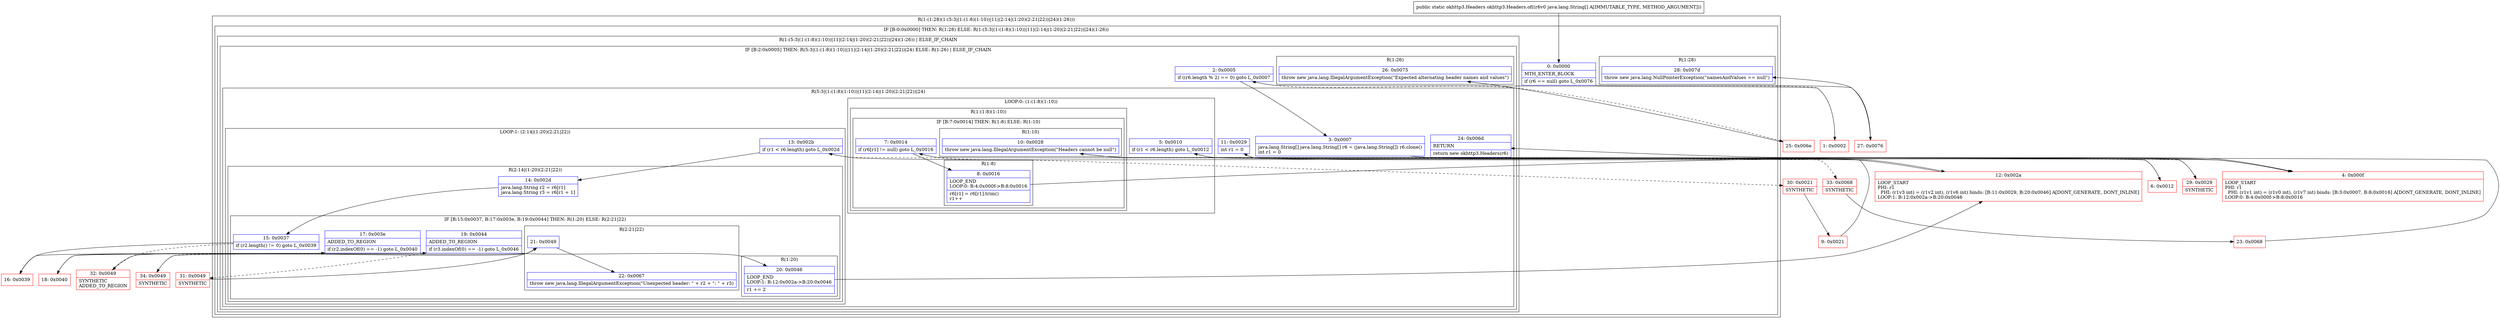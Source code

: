 digraph "CFG forokhttp3.Headers.of([Ljava\/lang\/String;)Lokhttp3\/Headers;" {
subgraph cluster_Region_1952922914 {
label = "R(1:(1:28)(1:(5:3|(1:(1:8)(1:10))|11|(2:14|(1:20)(2:21|22))|24)(1:26)))";
node [shape=record,color=blue];
subgraph cluster_IfRegion_1346886773 {
label = "IF [B:0:0x0000] THEN: R(1:28) ELSE: R(1:(5:3|(1:(1:8)(1:10))|11|(2:14|(1:20)(2:21|22))|24)(1:26))";
node [shape=record,color=blue];
Node_0 [shape=record,label="{0\:\ 0x0000|MTH_ENTER_BLOCK\l|if (r6 == null) goto L_0x0076\l}"];
subgraph cluster_Region_1389257451 {
label = "R(1:28)";
node [shape=record,color=blue];
Node_28 [shape=record,label="{28\:\ 0x007d|throw new java.lang.NullPointerException(\"namesAndValues == null\")\l}"];
}
subgraph cluster_Region_1968603277 {
label = "R(1:(5:3|(1:(1:8)(1:10))|11|(2:14|(1:20)(2:21|22))|24)(1:26)) | ELSE_IF_CHAIN\l";
node [shape=record,color=blue];
subgraph cluster_IfRegion_940916008 {
label = "IF [B:2:0x0005] THEN: R(5:3|(1:(1:8)(1:10))|11|(2:14|(1:20)(2:21|22))|24) ELSE: R(1:26) | ELSE_IF_CHAIN\l";
node [shape=record,color=blue];
Node_2 [shape=record,label="{2\:\ 0x0005|if ((r6.length % 2) == 0) goto L_0x0007\l}"];
subgraph cluster_Region_1956986982 {
label = "R(5:3|(1:(1:8)(1:10))|11|(2:14|(1:20)(2:21|22))|24)";
node [shape=record,color=blue];
Node_3 [shape=record,label="{3\:\ 0x0007|java.lang.String[] java.lang.String[] r6 = (java.lang.String[]) r6.clone()\lint r1 = 0\l}"];
subgraph cluster_LoopRegion_1292631839 {
label = "LOOP:0: (1:(1:8)(1:10))";
node [shape=record,color=blue];
Node_5 [shape=record,label="{5\:\ 0x0010|if (r1 \< r6.length) goto L_0x0012\l}"];
subgraph cluster_Region_1449126443 {
label = "R(1:(1:8)(1:10))";
node [shape=record,color=blue];
subgraph cluster_IfRegion_543096186 {
label = "IF [B:7:0x0014] THEN: R(1:8) ELSE: R(1:10)";
node [shape=record,color=blue];
Node_7 [shape=record,label="{7\:\ 0x0014|if (r6[r1] != null) goto L_0x0016\l}"];
subgraph cluster_Region_1572782488 {
label = "R(1:8)";
node [shape=record,color=blue];
Node_8 [shape=record,label="{8\:\ 0x0016|LOOP_END\lLOOP:0: B:4:0x000f\-\>B:8:0x0016\l|r6[r1] = r6[r1].trim()\lr1++\l}"];
}
subgraph cluster_Region_2007438129 {
label = "R(1:10)";
node [shape=record,color=blue];
Node_10 [shape=record,label="{10\:\ 0x0028|throw new java.lang.IllegalArgumentException(\"Headers cannot be null\")\l}"];
}
}
}
}
Node_11 [shape=record,label="{11\:\ 0x0029|int r1 = 0\l}"];
subgraph cluster_LoopRegion_54926393 {
label = "LOOP:1: (2:14|(1:20)(2:21|22))";
node [shape=record,color=blue];
Node_13 [shape=record,label="{13\:\ 0x002b|if (r1 \< r6.length) goto L_0x002d\l}"];
subgraph cluster_Region_287828041 {
label = "R(2:14|(1:20)(2:21|22))";
node [shape=record,color=blue];
Node_14 [shape=record,label="{14\:\ 0x002d|java.lang.String r2 = r6[r1]\ljava.lang.String r3 = r6[r1 + 1]\l}"];
subgraph cluster_IfRegion_1834801515 {
label = "IF [B:15:0x0037, B:17:0x003e, B:19:0x0044] THEN: R(1:20) ELSE: R(2:21|22)";
node [shape=record,color=blue];
Node_15 [shape=record,label="{15\:\ 0x0037|if (r2.length() != 0) goto L_0x0039\l}"];
Node_17 [shape=record,label="{17\:\ 0x003e|ADDED_TO_REGION\l|if (r2.indexOf(0) == \-1) goto L_0x0040\l}"];
Node_19 [shape=record,label="{19\:\ 0x0044|ADDED_TO_REGION\l|if (r3.indexOf(0) == \-1) goto L_0x0046\l}"];
subgraph cluster_Region_1178952250 {
label = "R(1:20)";
node [shape=record,color=blue];
Node_20 [shape=record,label="{20\:\ 0x0046|LOOP_END\lLOOP:1: B:12:0x002a\-\>B:20:0x0046\l|r1 += 2\l}"];
}
subgraph cluster_Region_1590212397 {
label = "R(2:21|22)";
node [shape=record,color=blue];
Node_21 [shape=record,label="{21\:\ 0x0049}"];
Node_22 [shape=record,label="{22\:\ 0x0067|throw new java.lang.IllegalArgumentException(\"Unexpected header: \" + r2 + \": \" + r3)\l}"];
}
}
}
}
Node_24 [shape=record,label="{24\:\ 0x006d|RETURN\l|return new okhttp3.Headers(r6)\l}"];
}
subgraph cluster_Region_917813152 {
label = "R(1:26)";
node [shape=record,color=blue];
Node_26 [shape=record,label="{26\:\ 0x0075|throw new java.lang.IllegalArgumentException(\"Expected alternating header names and values\")\l}"];
}
}
}
}
}
Node_1 [shape=record,color=red,label="{1\:\ 0x0002}"];
Node_4 [shape=record,color=red,label="{4\:\ 0x000f|LOOP_START\lPHI: r1 \l  PHI: (r1v1 int) = (r1v0 int), (r1v7 int) binds: [B:3:0x0007, B:8:0x0016] A[DONT_GENERATE, DONT_INLINE]\lLOOP:0: B:4:0x000f\-\>B:8:0x0016\l}"];
Node_6 [shape=record,color=red,label="{6\:\ 0x0012}"];
Node_9 [shape=record,color=red,label="{9\:\ 0x0021}"];
Node_12 [shape=record,color=red,label="{12\:\ 0x002a|LOOP_START\lPHI: r1 \l  PHI: (r1v3 int) = (r1v2 int), (r1v6 int) binds: [B:11:0x0029, B:20:0x0046] A[DONT_GENERATE, DONT_INLINE]\lLOOP:1: B:12:0x002a\-\>B:20:0x0046\l}"];
Node_16 [shape=record,color=red,label="{16\:\ 0x0039}"];
Node_18 [shape=record,color=red,label="{18\:\ 0x0040}"];
Node_23 [shape=record,color=red,label="{23\:\ 0x0068}"];
Node_25 [shape=record,color=red,label="{25\:\ 0x006e}"];
Node_27 [shape=record,color=red,label="{27\:\ 0x0076}"];
Node_29 [shape=record,color=red,label="{29\:\ 0x0029|SYNTHETIC\l}"];
Node_30 [shape=record,color=red,label="{30\:\ 0x0021|SYNTHETIC\l}"];
Node_31 [shape=record,color=red,label="{31\:\ 0x0049|SYNTHETIC\l}"];
Node_32 [shape=record,color=red,label="{32\:\ 0x0049|SYNTHETIC\lADDED_TO_REGION\l}"];
Node_33 [shape=record,color=red,label="{33\:\ 0x0068|SYNTHETIC\l}"];
Node_34 [shape=record,color=red,label="{34\:\ 0x0049|SYNTHETIC\l}"];
MethodNode[shape=record,label="{public static okhttp3.Headers okhttp3.Headers.of((r6v0 java.lang.String[] A[IMMUTABLE_TYPE, METHOD_ARGUMENT])) }"];
MethodNode -> Node_0;
Node_0 -> Node_1[style=dashed];
Node_0 -> Node_27;
Node_2 -> Node_3;
Node_2 -> Node_25[style=dashed];
Node_3 -> Node_4;
Node_5 -> Node_6;
Node_5 -> Node_29[style=dashed];
Node_7 -> Node_8;
Node_7 -> Node_30[style=dashed];
Node_8 -> Node_4;
Node_11 -> Node_12;
Node_13 -> Node_14;
Node_13 -> Node_33[style=dashed];
Node_14 -> Node_15;
Node_15 -> Node_16;
Node_15 -> Node_32[style=dashed];
Node_17 -> Node_18;
Node_17 -> Node_34[style=dashed];
Node_19 -> Node_20;
Node_19 -> Node_31[style=dashed];
Node_20 -> Node_12;
Node_21 -> Node_22;
Node_1 -> Node_2;
Node_4 -> Node_5;
Node_6 -> Node_7;
Node_9 -> Node_10;
Node_12 -> Node_13;
Node_16 -> Node_17;
Node_18 -> Node_19;
Node_23 -> Node_24;
Node_25 -> Node_26;
Node_27 -> Node_28;
Node_29 -> Node_11;
Node_30 -> Node_9;
Node_31 -> Node_21;
Node_32 -> Node_21;
Node_33 -> Node_23;
Node_34 -> Node_21;
}


